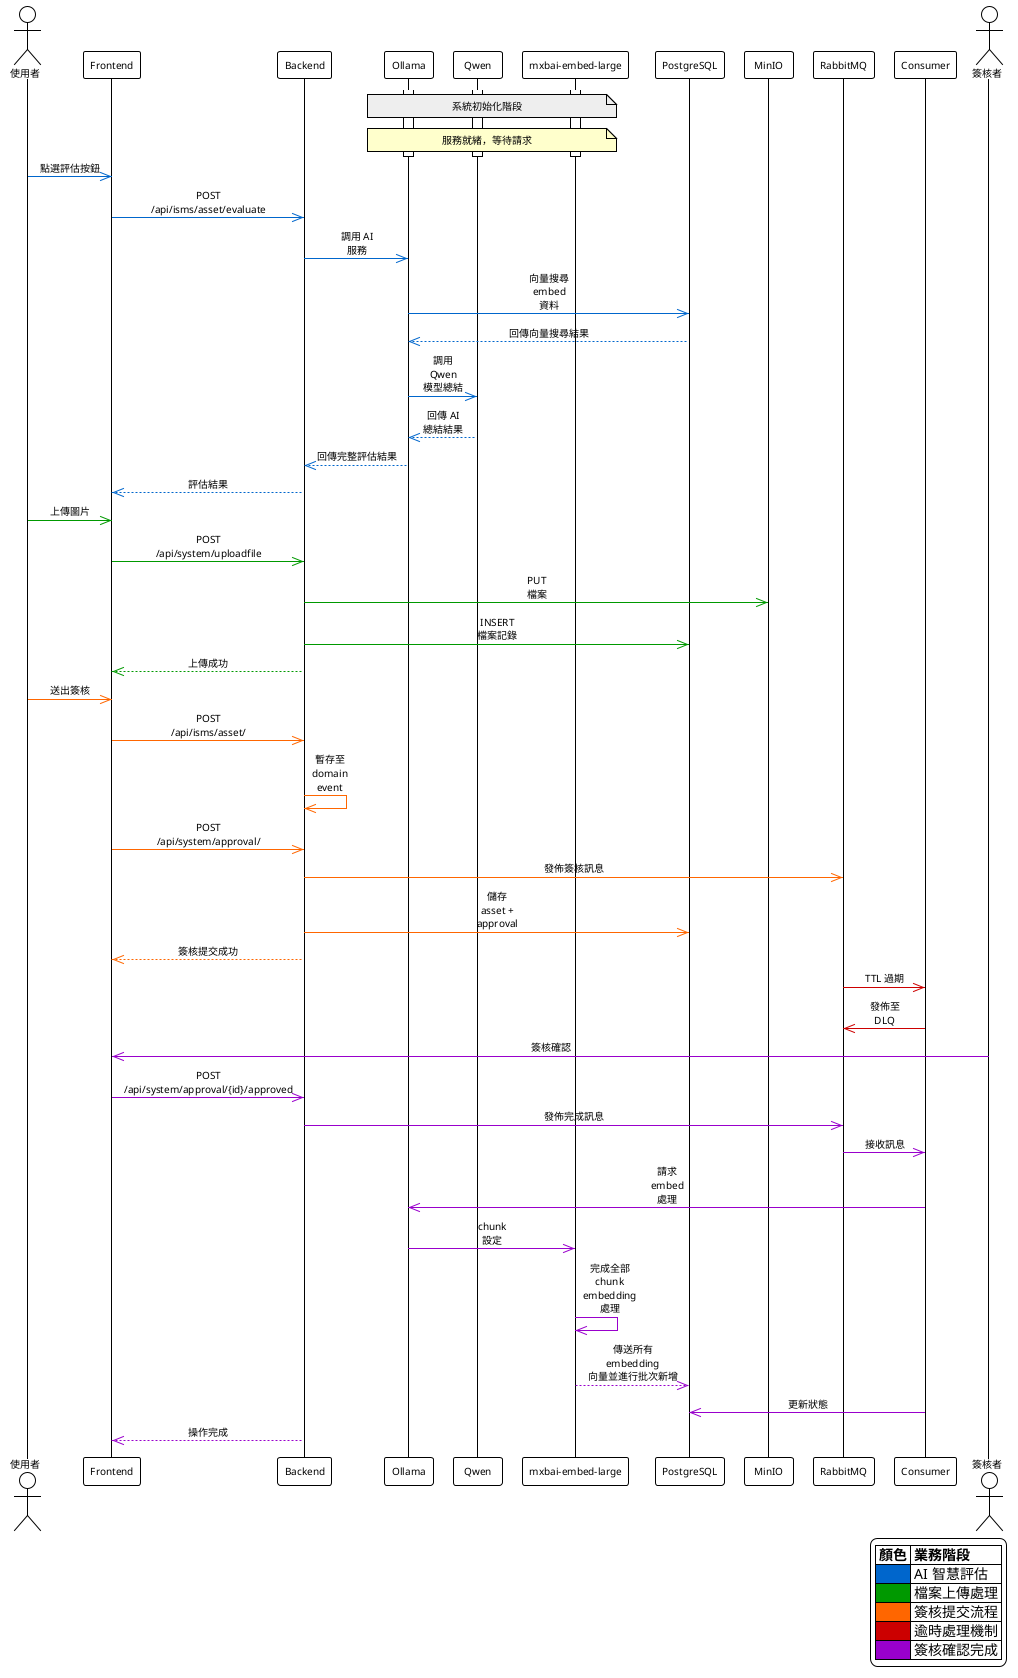 @startuml
!theme plain
skinparam sequenceMessageAlign center
skinparam maxMessageSize 40
skinparam ParticipantPadding 5
skinparam BoxPadding 3
skinparam minClassWidth 35
skinparam ArrowFontSize 10
skinparam ParticipantFontSize 11
skinparam sequence {
    ArrowThickness 1
    LifeLineBorderThickness 1
    ParticipantBorderThickness 1
    MessageAlignment center
}
skinparam DefaultFontSize 10
skinparam NoteBackgroundColor #FFFFCC
skinparam NoteBorderThickness 1

actor User as "使用者"
participant Frontend
participant Backend
participant Ollama
participant Qwen
participant "mxbai-embed-large" as MxbaiEmbed
participant PostgreSQL
participant MinIO
participant RabbitMQ
participant Consumer
actor Approver as "簽核者"

legend right
  |= 顏色 |= 業務階段 |
  |<#0066CC>     | AI 智慧評估 |
  |<#009900>     | 檔案上傳處理 |
  |<#FF6600>     | 簽核提交流程 |
  |<#CC0000>     | 逾時處理機制 |
  |<#9900CC>     | 簽核確認完成 |
endlegend

note over Ollama, MxbaiEmbed #EEEEEE: 系統初始化階段
activate Ollama
activate Qwen
activate MxbaiEmbed
note over Ollama, MxbaiEmbed: 服務就緒，等待請求

deactivate Ollama
deactivate Qwen
deactivate MxbaiEmbed

User -[#0066CC]>> Frontend: 點選評估按鈕
Frontend -[#0066CC]>> Backend: POST /api/isms/asset/evaluate
Backend -[#0066CC]>> Ollama: 調用 AI 服務
Ollama -[#0066CC]>> PostgreSQL: 向量搜尋 embed 資料
PostgreSQL --[#0066CC]>> Ollama: 回傳向量搜尋結果
Ollama -[#0066CC]>> Qwen: 調用 Qwen 模型總結
Qwen --[#0066CC]>> Ollama: 回傳 AI 總結結果
Ollama --[#0066CC]>> Backend: 回傳完整評估結果
Backend --[#0066CC]>> Frontend: 評估結果
User -[#009900]>> Frontend: 上傳圖片
Frontend -[#009900]>> Backend: POST /api/system/uploadfile
Backend -[#009900]>> MinIO: PUT 檔案
Backend -[#009900]>> PostgreSQL: INSERT 檔案記錄
Backend --[#009900]>> Frontend: 上傳成功
User -[#FF6600]>> Frontend: 送出簽核
Frontend -[#FF6600]>> Backend: POST /api/isms/asset/
Backend -[#FF6600]>> Backend: 暫存至 domain event
Frontend -[#FF6600]>> Backend: POST /api/system/approval/
Backend -[#FF6600]>> RabbitMQ: 發佈簽核訊息
Backend -[#FF6600]>> PostgreSQL: 儲存 asset + approval
Backend --[#FF6600]>> Frontend: 簽核提交成功
RabbitMQ -[#CC0000]>> Consumer: TTL 過期
Consumer -[#CC0000]>> RabbitMQ: 發佈至 DLQ
Approver -[#9900CC]>> Frontend: 簽核確認
Frontend -[#9900CC]>> Backend: POST /api/system/approval/{id}/approved
Backend -[#9900CC]>> RabbitMQ: 發佈完成訊息
RabbitMQ -[#9900CC]>> Consumer: 接收訊息
Consumer -[#9900CC]>> Ollama: 請求 embed 處理
Ollama -[#9900CC]>> MxbaiEmbed: chunk 設定
MxbaiEmbed -[#9900CC]>> MxbaiEmbed: 完成全部 chunk embedding 處理
MxbaiEmbed --[#9900CC]>> PostgreSQL: 傳送所有 embedding 向量並進行批次新增
Consumer -[#9900CC]>> PostgreSQL: 更新狀態
Backend --[#9900CC]>> Frontend: 操作完成
@enduml
